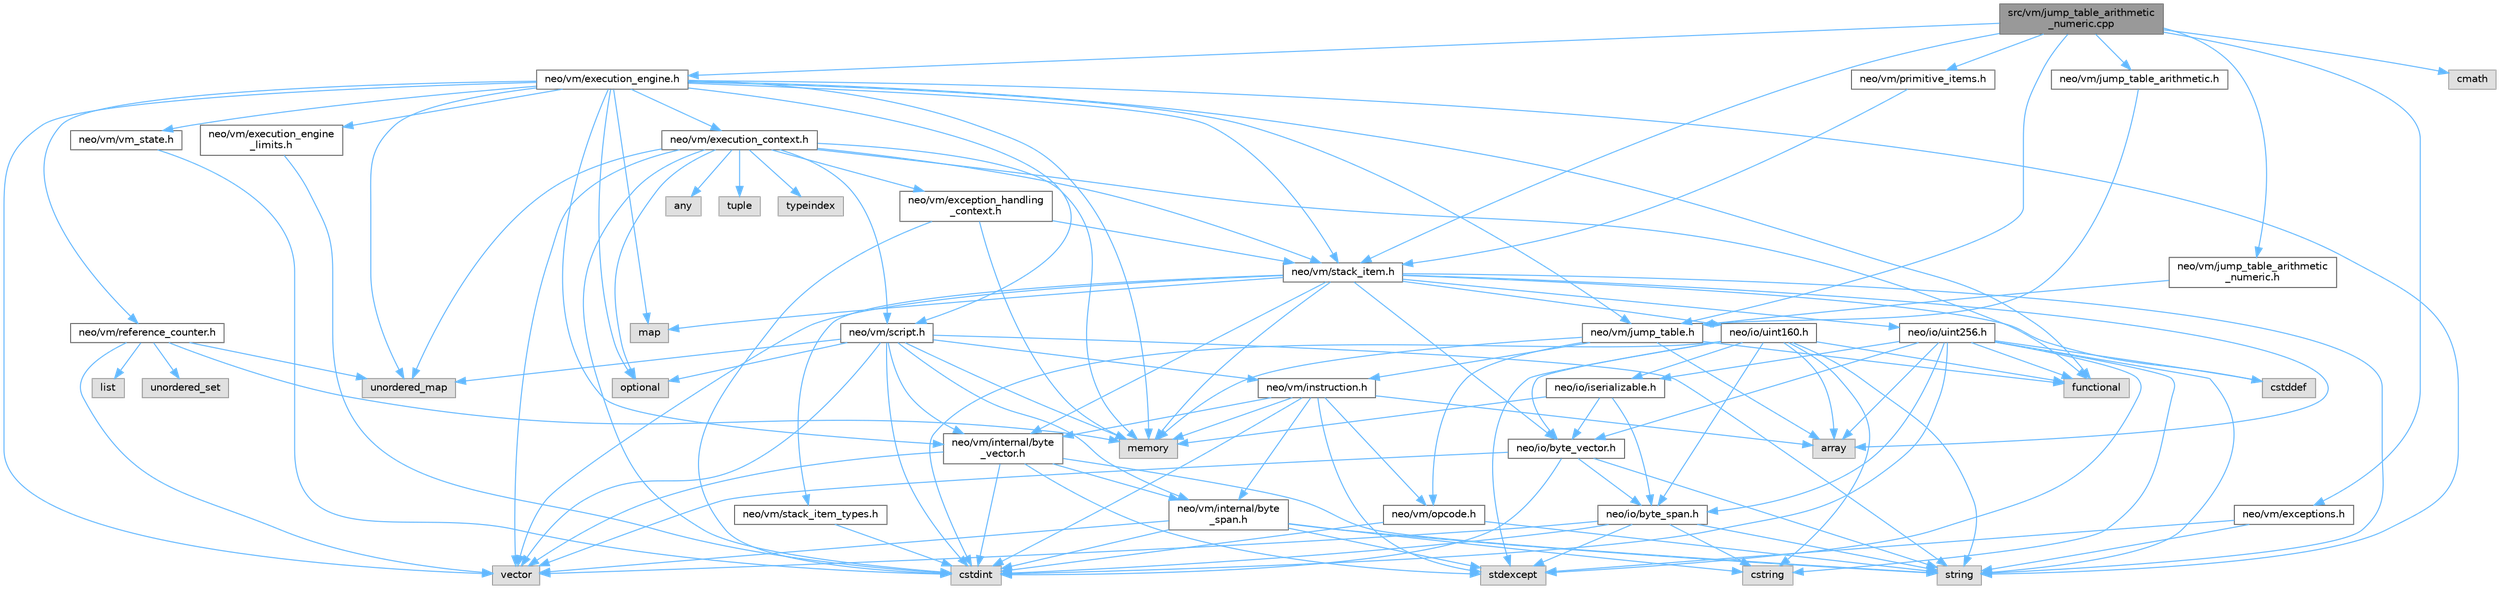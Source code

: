 digraph "src/vm/jump_table_arithmetic_numeric.cpp"
{
 // LATEX_PDF_SIZE
  bgcolor="transparent";
  edge [fontname=Helvetica,fontsize=10,labelfontname=Helvetica,labelfontsize=10];
  node [fontname=Helvetica,fontsize=10,shape=box,height=0.2,width=0.4];
  Node1 [id="Node000001",label="src/vm/jump_table_arithmetic\l_numeric.cpp",height=0.2,width=0.4,color="gray40", fillcolor="grey60", style="filled", fontcolor="black",tooltip=" "];
  Node1 -> Node2 [id="edge127_Node000001_Node000002",color="steelblue1",style="solid",tooltip=" "];
  Node2 [id="Node000002",label="neo/vm/exceptions.h",height=0.2,width=0.4,color="grey40", fillcolor="white", style="filled",URL="$vm_2exceptions_8h.html",tooltip=" "];
  Node2 -> Node3 [id="edge128_Node000002_Node000003",color="steelblue1",style="solid",tooltip=" "];
  Node3 [id="Node000003",label="stdexcept",height=0.2,width=0.4,color="grey60", fillcolor="#E0E0E0", style="filled",tooltip=" "];
  Node2 -> Node4 [id="edge129_Node000002_Node000004",color="steelblue1",style="solid",tooltip=" "];
  Node4 [id="Node000004",label="string",height=0.2,width=0.4,color="grey60", fillcolor="#E0E0E0", style="filled",tooltip=" "];
  Node1 -> Node5 [id="edge130_Node000001_Node000005",color="steelblue1",style="solid",tooltip=" "];
  Node5 [id="Node000005",label="neo/vm/execution_engine.h",height=0.2,width=0.4,color="grey40", fillcolor="white", style="filled",URL="$execution__engine_8h.html",tooltip=" "];
  Node5 -> Node6 [id="edge131_Node000005_Node000006",color="steelblue1",style="solid",tooltip=" "];
  Node6 [id="Node000006",label="neo/vm/execution_context.h",height=0.2,width=0.4,color="grey40", fillcolor="white", style="filled",URL="$execution__context_8h.html",tooltip=" "];
  Node6 -> Node7 [id="edge132_Node000006_Node000007",color="steelblue1",style="solid",tooltip=" "];
  Node7 [id="Node000007",label="neo/vm/exception_handling\l_context.h",height=0.2,width=0.4,color="grey40", fillcolor="white", style="filled",URL="$exception__handling__context_8h.html",tooltip=" "];
  Node7 -> Node8 [id="edge133_Node000007_Node000008",color="steelblue1",style="solid",tooltip=" "];
  Node8 [id="Node000008",label="neo/vm/stack_item.h",height=0.2,width=0.4,color="grey40", fillcolor="white", style="filled",URL="$stack__item_8h.html",tooltip=" "];
  Node8 -> Node9 [id="edge134_Node000008_Node000009",color="steelblue1",style="solid",tooltip=" "];
  Node9 [id="Node000009",label="neo/io/byte_vector.h",height=0.2,width=0.4,color="grey40", fillcolor="white", style="filled",URL="$io_2byte__vector_8h.html",tooltip=" "];
  Node9 -> Node10 [id="edge135_Node000009_Node000010",color="steelblue1",style="solid",tooltip=" "];
  Node10 [id="Node000010",label="neo/io/byte_span.h",height=0.2,width=0.4,color="grey40", fillcolor="white", style="filled",URL="$io_2byte__span_8h.html",tooltip=" "];
  Node10 -> Node11 [id="edge136_Node000010_Node000011",color="steelblue1",style="solid",tooltip=" "];
  Node11 [id="Node000011",label="cstdint",height=0.2,width=0.4,color="grey60", fillcolor="#E0E0E0", style="filled",tooltip=" "];
  Node10 -> Node12 [id="edge137_Node000010_Node000012",color="steelblue1",style="solid",tooltip=" "];
  Node12 [id="Node000012",label="cstring",height=0.2,width=0.4,color="grey60", fillcolor="#E0E0E0", style="filled",tooltip=" "];
  Node10 -> Node3 [id="edge138_Node000010_Node000003",color="steelblue1",style="solid",tooltip=" "];
  Node10 -> Node4 [id="edge139_Node000010_Node000004",color="steelblue1",style="solid",tooltip=" "];
  Node10 -> Node13 [id="edge140_Node000010_Node000013",color="steelblue1",style="solid",tooltip=" "];
  Node13 [id="Node000013",label="vector",height=0.2,width=0.4,color="grey60", fillcolor="#E0E0E0", style="filled",tooltip=" "];
  Node9 -> Node11 [id="edge141_Node000009_Node000011",color="steelblue1",style="solid",tooltip=" "];
  Node9 -> Node4 [id="edge142_Node000009_Node000004",color="steelblue1",style="solid",tooltip=" "];
  Node9 -> Node13 [id="edge143_Node000009_Node000013",color="steelblue1",style="solid",tooltip=" "];
  Node8 -> Node14 [id="edge144_Node000008_Node000014",color="steelblue1",style="solid",tooltip=" "];
  Node14 [id="Node000014",label="neo/io/uint160.h",height=0.2,width=0.4,color="grey40", fillcolor="white", style="filled",URL="$uint160_8h.html",tooltip=" "];
  Node14 -> Node10 [id="edge145_Node000014_Node000010",color="steelblue1",style="solid",tooltip=" "];
  Node14 -> Node9 [id="edge146_Node000014_Node000009",color="steelblue1",style="solid",tooltip=" "];
  Node14 -> Node15 [id="edge147_Node000014_Node000015",color="steelblue1",style="solid",tooltip=" "];
  Node15 [id="Node000015",label="neo/io/iserializable.h",height=0.2,width=0.4,color="grey40", fillcolor="white", style="filled",URL="$iserializable_8h.html",tooltip=" "];
  Node15 -> Node10 [id="edge148_Node000015_Node000010",color="steelblue1",style="solid",tooltip=" "];
  Node15 -> Node9 [id="edge149_Node000015_Node000009",color="steelblue1",style="solid",tooltip=" "];
  Node15 -> Node16 [id="edge150_Node000015_Node000016",color="steelblue1",style="solid",tooltip=" "];
  Node16 [id="Node000016",label="memory",height=0.2,width=0.4,color="grey60", fillcolor="#E0E0E0", style="filled",tooltip=" "];
  Node14 -> Node17 [id="edge151_Node000014_Node000017",color="steelblue1",style="solid",tooltip=" "];
  Node17 [id="Node000017",label="array",height=0.2,width=0.4,color="grey60", fillcolor="#E0E0E0", style="filled",tooltip=" "];
  Node14 -> Node11 [id="edge152_Node000014_Node000011",color="steelblue1",style="solid",tooltip=" "];
  Node14 -> Node12 [id="edge153_Node000014_Node000012",color="steelblue1",style="solid",tooltip=" "];
  Node14 -> Node18 [id="edge154_Node000014_Node000018",color="steelblue1",style="solid",tooltip=" "];
  Node18 [id="Node000018",label="functional",height=0.2,width=0.4,color="grey60", fillcolor="#E0E0E0", style="filled",tooltip=" "];
  Node14 -> Node3 [id="edge155_Node000014_Node000003",color="steelblue1",style="solid",tooltip=" "];
  Node14 -> Node4 [id="edge156_Node000014_Node000004",color="steelblue1",style="solid",tooltip=" "];
  Node8 -> Node19 [id="edge157_Node000008_Node000019",color="steelblue1",style="solid",tooltip=" "];
  Node19 [id="Node000019",label="neo/io/uint256.h",height=0.2,width=0.4,color="grey40", fillcolor="white", style="filled",URL="$uint256_8h.html",tooltip=" "];
  Node19 -> Node10 [id="edge158_Node000019_Node000010",color="steelblue1",style="solid",tooltip=" "];
  Node19 -> Node9 [id="edge159_Node000019_Node000009",color="steelblue1",style="solid",tooltip=" "];
  Node19 -> Node15 [id="edge160_Node000019_Node000015",color="steelblue1",style="solid",tooltip=" "];
  Node19 -> Node17 [id="edge161_Node000019_Node000017",color="steelblue1",style="solid",tooltip=" "];
  Node19 -> Node20 [id="edge162_Node000019_Node000020",color="steelblue1",style="solid",tooltip=" "];
  Node20 [id="Node000020",label="cstddef",height=0.2,width=0.4,color="grey60", fillcolor="#E0E0E0", style="filled",tooltip=" "];
  Node19 -> Node11 [id="edge163_Node000019_Node000011",color="steelblue1",style="solid",tooltip=" "];
  Node19 -> Node12 [id="edge164_Node000019_Node000012",color="steelblue1",style="solid",tooltip=" "];
  Node19 -> Node18 [id="edge165_Node000019_Node000018",color="steelblue1",style="solid",tooltip=" "];
  Node19 -> Node3 [id="edge166_Node000019_Node000003",color="steelblue1",style="solid",tooltip=" "];
  Node19 -> Node4 [id="edge167_Node000019_Node000004",color="steelblue1",style="solid",tooltip=" "];
  Node8 -> Node21 [id="edge168_Node000008_Node000021",color="steelblue1",style="solid",tooltip=" "];
  Node21 [id="Node000021",label="neo/vm/internal/byte\l_vector.h",height=0.2,width=0.4,color="grey40", fillcolor="white", style="filled",URL="$vm_2internal_2byte__vector_8h.html",tooltip=" "];
  Node21 -> Node22 [id="edge169_Node000021_Node000022",color="steelblue1",style="solid",tooltip=" "];
  Node22 [id="Node000022",label="neo/vm/internal/byte\l_span.h",height=0.2,width=0.4,color="grey40", fillcolor="white", style="filled",URL="$vm_2internal_2byte__span_8h.html",tooltip=" "];
  Node22 -> Node11 [id="edge170_Node000022_Node000011",color="steelblue1",style="solid",tooltip=" "];
  Node22 -> Node12 [id="edge171_Node000022_Node000012",color="steelblue1",style="solid",tooltip=" "];
  Node22 -> Node3 [id="edge172_Node000022_Node000003",color="steelblue1",style="solid",tooltip=" "];
  Node22 -> Node4 [id="edge173_Node000022_Node000004",color="steelblue1",style="solid",tooltip=" "];
  Node22 -> Node13 [id="edge174_Node000022_Node000013",color="steelblue1",style="solid",tooltip=" "];
  Node21 -> Node11 [id="edge175_Node000021_Node000011",color="steelblue1",style="solid",tooltip=" "];
  Node21 -> Node3 [id="edge176_Node000021_Node000003",color="steelblue1",style="solid",tooltip=" "];
  Node21 -> Node4 [id="edge177_Node000021_Node000004",color="steelblue1",style="solid",tooltip=" "];
  Node21 -> Node13 [id="edge178_Node000021_Node000013",color="steelblue1",style="solid",tooltip=" "];
  Node8 -> Node23 [id="edge179_Node000008_Node000023",color="steelblue1",style="solid",tooltip=" "];
  Node23 [id="Node000023",label="neo/vm/stack_item_types.h",height=0.2,width=0.4,color="grey40", fillcolor="white", style="filled",URL="$stack__item__types_8h.html",tooltip=" "];
  Node23 -> Node11 [id="edge180_Node000023_Node000011",color="steelblue1",style="solid",tooltip=" "];
  Node8 -> Node17 [id="edge181_Node000008_Node000017",color="steelblue1",style="solid",tooltip=" "];
  Node8 -> Node20 [id="edge182_Node000008_Node000020",color="steelblue1",style="solid",tooltip=" "];
  Node8 -> Node24 [id="edge183_Node000008_Node000024",color="steelblue1",style="solid",tooltip=" "];
  Node24 [id="Node000024",label="map",height=0.2,width=0.4,color="grey60", fillcolor="#E0E0E0", style="filled",tooltip=" "];
  Node8 -> Node16 [id="edge184_Node000008_Node000016",color="steelblue1",style="solid",tooltip=" "];
  Node8 -> Node4 [id="edge185_Node000008_Node000004",color="steelblue1",style="solid",tooltip=" "];
  Node8 -> Node13 [id="edge186_Node000008_Node000013",color="steelblue1",style="solid",tooltip=" "];
  Node7 -> Node11 [id="edge187_Node000007_Node000011",color="steelblue1",style="solid",tooltip=" "];
  Node7 -> Node16 [id="edge188_Node000007_Node000016",color="steelblue1",style="solid",tooltip=" "];
  Node6 -> Node25 [id="edge189_Node000006_Node000025",color="steelblue1",style="solid",tooltip=" "];
  Node25 [id="Node000025",label="neo/vm/script.h",height=0.2,width=0.4,color="grey40", fillcolor="white", style="filled",URL="$script_8h.html",tooltip=" "];
  Node25 -> Node26 [id="edge190_Node000025_Node000026",color="steelblue1",style="solid",tooltip=" "];
  Node26 [id="Node000026",label="neo/vm/instruction.h",height=0.2,width=0.4,color="grey40", fillcolor="white", style="filled",URL="$instruction_8h.html",tooltip=" "];
  Node26 -> Node22 [id="edge191_Node000026_Node000022",color="steelblue1",style="solid",tooltip=" "];
  Node26 -> Node21 [id="edge192_Node000026_Node000021",color="steelblue1",style="solid",tooltip=" "];
  Node26 -> Node27 [id="edge193_Node000026_Node000027",color="steelblue1",style="solid",tooltip=" "];
  Node27 [id="Node000027",label="neo/vm/opcode.h",height=0.2,width=0.4,color="grey40", fillcolor="white", style="filled",URL="$opcode_8h.html",tooltip=" "];
  Node27 -> Node11 [id="edge194_Node000027_Node000011",color="steelblue1",style="solid",tooltip=" "];
  Node27 -> Node4 [id="edge195_Node000027_Node000004",color="steelblue1",style="solid",tooltip=" "];
  Node26 -> Node17 [id="edge196_Node000026_Node000017",color="steelblue1",style="solid",tooltip=" "];
  Node26 -> Node11 [id="edge197_Node000026_Node000011",color="steelblue1",style="solid",tooltip=" "];
  Node26 -> Node16 [id="edge198_Node000026_Node000016",color="steelblue1",style="solid",tooltip=" "];
  Node26 -> Node3 [id="edge199_Node000026_Node000003",color="steelblue1",style="solid",tooltip=" "];
  Node25 -> Node22 [id="edge200_Node000025_Node000022",color="steelblue1",style="solid",tooltip=" "];
  Node25 -> Node21 [id="edge201_Node000025_Node000021",color="steelblue1",style="solid",tooltip=" "];
  Node25 -> Node11 [id="edge202_Node000025_Node000011",color="steelblue1",style="solid",tooltip=" "];
  Node25 -> Node16 [id="edge203_Node000025_Node000016",color="steelblue1",style="solid",tooltip=" "];
  Node25 -> Node28 [id="edge204_Node000025_Node000028",color="steelblue1",style="solid",tooltip=" "];
  Node28 [id="Node000028",label="optional",height=0.2,width=0.4,color="grey60", fillcolor="#E0E0E0", style="filled",tooltip=" "];
  Node25 -> Node4 [id="edge205_Node000025_Node000004",color="steelblue1",style="solid",tooltip=" "];
  Node25 -> Node29 [id="edge206_Node000025_Node000029",color="steelblue1",style="solid",tooltip=" "];
  Node29 [id="Node000029",label="unordered_map",height=0.2,width=0.4,color="grey60", fillcolor="#E0E0E0", style="filled",tooltip=" "];
  Node25 -> Node13 [id="edge207_Node000025_Node000013",color="steelblue1",style="solid",tooltip=" "];
  Node6 -> Node8 [id="edge208_Node000006_Node000008",color="steelblue1",style="solid",tooltip=" "];
  Node6 -> Node30 [id="edge209_Node000006_Node000030",color="steelblue1",style="solid",tooltip=" "];
  Node30 [id="Node000030",label="any",height=0.2,width=0.4,color="grey60", fillcolor="#E0E0E0", style="filled",tooltip=" "];
  Node6 -> Node11 [id="edge210_Node000006_Node000011",color="steelblue1",style="solid",tooltip=" "];
  Node6 -> Node18 [id="edge211_Node000006_Node000018",color="steelblue1",style="solid",tooltip=" "];
  Node6 -> Node16 [id="edge212_Node000006_Node000016",color="steelblue1",style="solid",tooltip=" "];
  Node6 -> Node28 [id="edge213_Node000006_Node000028",color="steelblue1",style="solid",tooltip=" "];
  Node6 -> Node31 [id="edge214_Node000006_Node000031",color="steelblue1",style="solid",tooltip=" "];
  Node31 [id="Node000031",label="tuple",height=0.2,width=0.4,color="grey60", fillcolor="#E0E0E0", style="filled",tooltip=" "];
  Node6 -> Node32 [id="edge215_Node000006_Node000032",color="steelblue1",style="solid",tooltip=" "];
  Node32 [id="Node000032",label="typeindex",height=0.2,width=0.4,color="grey60", fillcolor="#E0E0E0", style="filled",tooltip=" "];
  Node6 -> Node29 [id="edge216_Node000006_Node000029",color="steelblue1",style="solid",tooltip=" "];
  Node6 -> Node13 [id="edge217_Node000006_Node000013",color="steelblue1",style="solid",tooltip=" "];
  Node5 -> Node33 [id="edge218_Node000005_Node000033",color="steelblue1",style="solid",tooltip=" "];
  Node33 [id="Node000033",label="neo/vm/execution_engine\l_limits.h",height=0.2,width=0.4,color="grey40", fillcolor="white", style="filled",URL="$execution__engine__limits_8h.html",tooltip=" "];
  Node33 -> Node11 [id="edge219_Node000033_Node000011",color="steelblue1",style="solid",tooltip=" "];
  Node5 -> Node21 [id="edge220_Node000005_Node000021",color="steelblue1",style="solid",tooltip=" "];
  Node5 -> Node34 [id="edge221_Node000005_Node000034",color="steelblue1",style="solid",tooltip=" "];
  Node34 [id="Node000034",label="neo/vm/jump_table.h",height=0.2,width=0.4,color="grey40", fillcolor="white", style="filled",URL="$jump__table_8h.html",tooltip=" "];
  Node34 -> Node26 [id="edge222_Node000034_Node000026",color="steelblue1",style="solid",tooltip=" "];
  Node34 -> Node27 [id="edge223_Node000034_Node000027",color="steelblue1",style="solid",tooltip=" "];
  Node34 -> Node17 [id="edge224_Node000034_Node000017",color="steelblue1",style="solid",tooltip=" "];
  Node34 -> Node18 [id="edge225_Node000034_Node000018",color="steelblue1",style="solid",tooltip=" "];
  Node34 -> Node16 [id="edge226_Node000034_Node000016",color="steelblue1",style="solid",tooltip=" "];
  Node5 -> Node35 [id="edge227_Node000005_Node000035",color="steelblue1",style="solid",tooltip=" "];
  Node35 [id="Node000035",label="neo/vm/reference_counter.h",height=0.2,width=0.4,color="grey40", fillcolor="white", style="filled",URL="$reference__counter_8h.html",tooltip=" "];
  Node35 -> Node36 [id="edge228_Node000035_Node000036",color="steelblue1",style="solid",tooltip=" "];
  Node36 [id="Node000036",label="list",height=0.2,width=0.4,color="grey60", fillcolor="#E0E0E0", style="filled",tooltip=" "];
  Node35 -> Node16 [id="edge229_Node000035_Node000016",color="steelblue1",style="solid",tooltip=" "];
  Node35 -> Node29 [id="edge230_Node000035_Node000029",color="steelblue1",style="solid",tooltip=" "];
  Node35 -> Node37 [id="edge231_Node000035_Node000037",color="steelblue1",style="solid",tooltip=" "];
  Node37 [id="Node000037",label="unordered_set",height=0.2,width=0.4,color="grey60", fillcolor="#E0E0E0", style="filled",tooltip=" "];
  Node35 -> Node13 [id="edge232_Node000035_Node000013",color="steelblue1",style="solid",tooltip=" "];
  Node5 -> Node25 [id="edge233_Node000005_Node000025",color="steelblue1",style="solid",tooltip=" "];
  Node5 -> Node8 [id="edge234_Node000005_Node000008",color="steelblue1",style="solid",tooltip=" "];
  Node5 -> Node38 [id="edge235_Node000005_Node000038",color="steelblue1",style="solid",tooltip=" "];
  Node38 [id="Node000038",label="neo/vm/vm_state.h",height=0.2,width=0.4,color="grey40", fillcolor="white", style="filled",URL="$vm__state_8h.html",tooltip=" "];
  Node38 -> Node11 [id="edge236_Node000038_Node000011",color="steelblue1",style="solid",tooltip=" "];
  Node5 -> Node18 [id="edge237_Node000005_Node000018",color="steelblue1",style="solid",tooltip=" "];
  Node5 -> Node24 [id="edge238_Node000005_Node000024",color="steelblue1",style="solid",tooltip=" "];
  Node5 -> Node16 [id="edge239_Node000005_Node000016",color="steelblue1",style="solid",tooltip=" "];
  Node5 -> Node28 [id="edge240_Node000005_Node000028",color="steelblue1",style="solid",tooltip=" "];
  Node5 -> Node4 [id="edge241_Node000005_Node000004",color="steelblue1",style="solid",tooltip=" "];
  Node5 -> Node29 [id="edge242_Node000005_Node000029",color="steelblue1",style="solid",tooltip=" "];
  Node5 -> Node13 [id="edge243_Node000005_Node000013",color="steelblue1",style="solid",tooltip=" "];
  Node1 -> Node34 [id="edge244_Node000001_Node000034",color="steelblue1",style="solid",tooltip=" "];
  Node1 -> Node39 [id="edge245_Node000001_Node000039",color="steelblue1",style="solid",tooltip=" "];
  Node39 [id="Node000039",label="neo/vm/jump_table_arithmetic.h",height=0.2,width=0.4,color="grey40", fillcolor="white", style="filled",URL="$jump__table__arithmetic_8h.html",tooltip=" "];
  Node39 -> Node34 [id="edge246_Node000039_Node000034",color="steelblue1",style="solid",tooltip=" "];
  Node1 -> Node40 [id="edge247_Node000001_Node000040",color="steelblue1",style="solid",tooltip=" "];
  Node40 [id="Node000040",label="neo/vm/jump_table_arithmetic\l_numeric.h",height=0.2,width=0.4,color="grey40", fillcolor="white", style="filled",URL="$jump__table__arithmetic__numeric_8h.html",tooltip=" "];
  Node40 -> Node34 [id="edge248_Node000040_Node000034",color="steelblue1",style="solid",tooltip=" "];
  Node1 -> Node41 [id="edge249_Node000001_Node000041",color="steelblue1",style="solid",tooltip=" "];
  Node41 [id="Node000041",label="neo/vm/primitive_items.h",height=0.2,width=0.4,color="grey40", fillcolor="white", style="filled",URL="$primitive__items_8h.html",tooltip=" "];
  Node41 -> Node8 [id="edge250_Node000041_Node000008",color="steelblue1",style="solid",tooltip=" "];
  Node1 -> Node8 [id="edge251_Node000001_Node000008",color="steelblue1",style="solid",tooltip=" "];
  Node1 -> Node42 [id="edge252_Node000001_Node000042",color="steelblue1",style="solid",tooltip=" "];
  Node42 [id="Node000042",label="cmath",height=0.2,width=0.4,color="grey60", fillcolor="#E0E0E0", style="filled",tooltip=" "];
}
